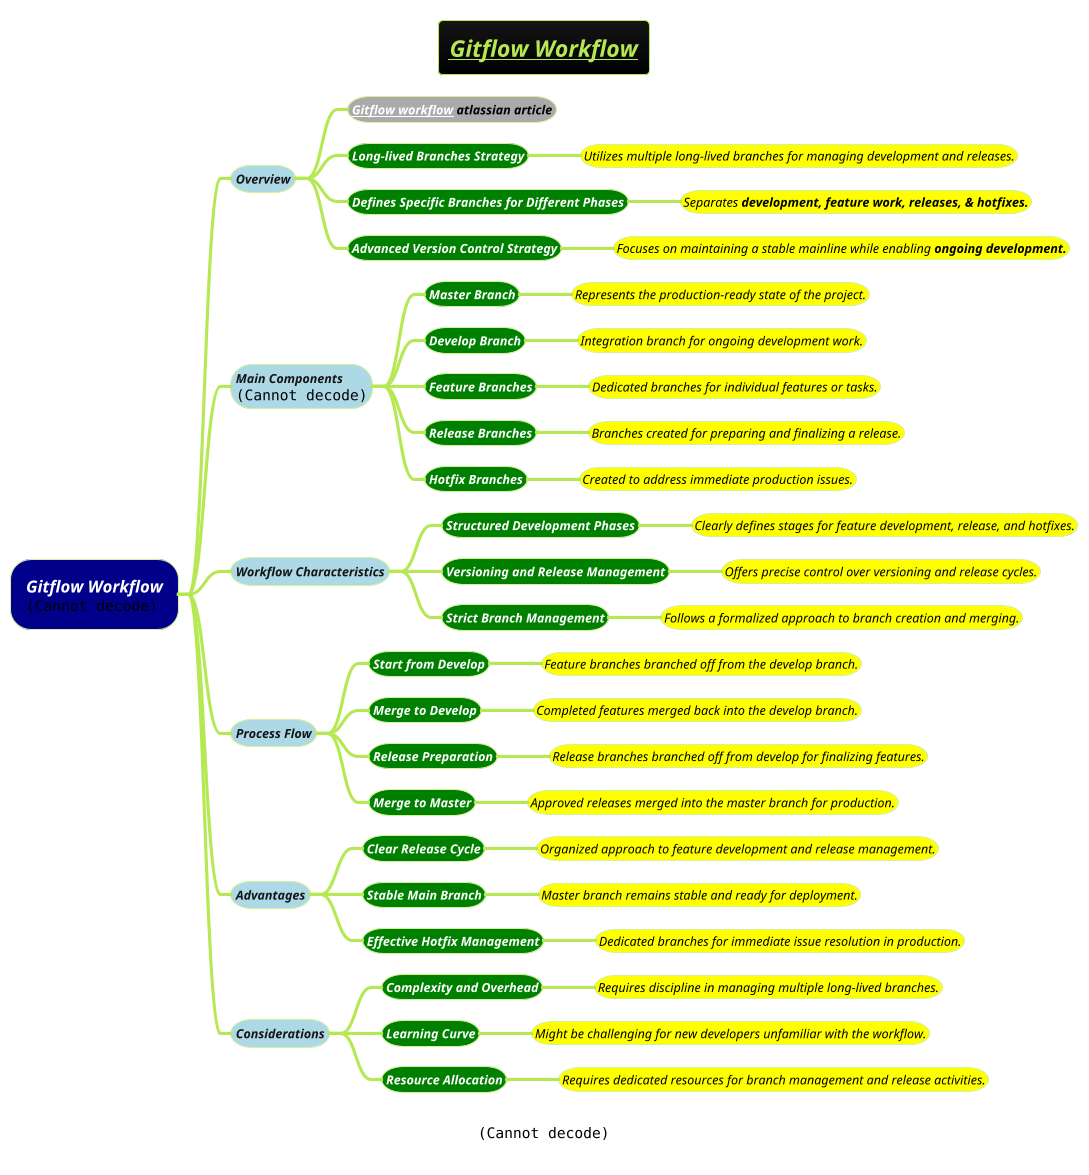 @startmindmap
title =<i><b><u><size:18>Gitflow Workflow
!theme hacker
caption <img:images/img.png{scale=.8}>
*[#darkblue] <color #white><i>Gitflow Workflow\n<img:images/img_14.png>
**[#lightblue] <i><color #blac><size:12>Overview
***[#a] <b><i><color #black><size:12>[[https://www.atlassian.com/git/tutorials/comparing-workflows/gitflow-workflow Gitflow workflow]] atlassian article
***[#green] <b><i><color #white><size:12>Long-lived Branches Strategy
****[#yellow] <i><color #black><size:12>Utilizes multiple long-lived branches for managing development and releases.
***[#green] <b><i><color #white><size:12>Defines Specific Branches for Different Phases
****[#yellow] <i><color #black><size:12>Separates <b>development, feature work, releases, & hotfixes.
***[#green] <b><i><color #white><size:12>Advanced Version Control Strategy
****[#yellow] <i><color #black><size:12>Focuses on maintaining a stable mainline while enabling <b>ongoing development.
**[#lightblue] <i><color #blac><size:12>Main Components\n<img:images/img_13.png{scale=1}>
***[#green] <b><i><color #white><size:12>Master Branch
****[#yellow] <i><color #black><size:12>Represents the production-ready state of the project.
***[#green] <b><i><color #white><size:12>Develop Branch
****[#yellow] <i><color #black><size:12>Integration branch for ongoing development work.
***[#green] <b><i><color #white><size:12>Feature Branches
****[#yellow] <i><color #black><size:12>Dedicated branches for individual features or tasks.
***[#green] <b><i><color #white><size:12>Release Branches
****[#yellow] <i><color #black><size:12>Branches created for preparing and finalizing a release.
***[#green] <b><i><color #white><size:12>Hotfix Branches
****[#yellow] <i><color #black><size:12>Created to address immediate production issues.
**[#lightblue] <i><color #blac><size:12>Workflow Characteristics
***[#green] <b><i><color #white><size:12>Structured Development Phases
****[#yellow] <i><color #black><size:12>Clearly defines stages for feature development, release, and hotfixes.
***[#green] <b><i><color #white><size:12>Versioning and Release Management
****[#yellow] <i><color #black><size:12>Offers precise control over versioning and release cycles.
***[#green] <b><i><color #white><size:12>Strict Branch Management
****[#yellow] <i><color #black><size:12>Follows a formalized approach to branch creation and merging.
**[#lightblue] <i><color #blac><size:12>Process Flow
***[#green] <b><i><color #white><size:12>Start from Develop
****[#yellow] <i><color #black><size:12>Feature branches branched off from the develop branch.
***[#green] <b><i><color #white><size:12>Merge to Develop
****[#yellow] <i><color #black><size:12>Completed features merged back into the develop branch.
***[#green] <b><i><color #white><size:12>Release Preparation
****[#yellow] <i><color #black><size:12>Release branches branched off from develop for finalizing features.
***[#green] <b><i><color #white><size:12>Merge to Master
****[#yellow] <i><color #black><size:12>Approved releases merged into the master branch for production.
**[#lightblue] <i><color #blac><size:12>Advantages
***[#green] <b><i><color #white><size:12>Clear Release Cycle
****[#yellow] <i><color #black><size:12>Organized approach to feature development and release management.
***[#green] <b><i><color #white><size:12>Stable Main Branch
****[#yellow] <i><color #black><size:12>Master branch remains stable and ready for deployment.
***[#green] <b><i><color #white><size:12>Effective Hotfix Management
****[#yellow] <i><color #black><size:12>Dedicated branches for immediate issue resolution in production.
**[#lightblue] <i><color #blac><size:12>Considerations
***[#green] <b><i><color #white><size:12>Complexity and Overhead
****[#yellow] <i><color #black><size:12>Requires discipline in managing multiple long-lived branches.
***[#green] <b><i><color #white><size:12>Learning Curve
****[#yellow] <i><color #black><size:12>Might be challenging for new developers unfamiliar with the workflow.
***[#green] <b><i><color #white><size:12>Resource Allocation
****[#yellow] <i><color #black><size:12>Requires dedicated resources for branch management and release activities.
@endmindmap
